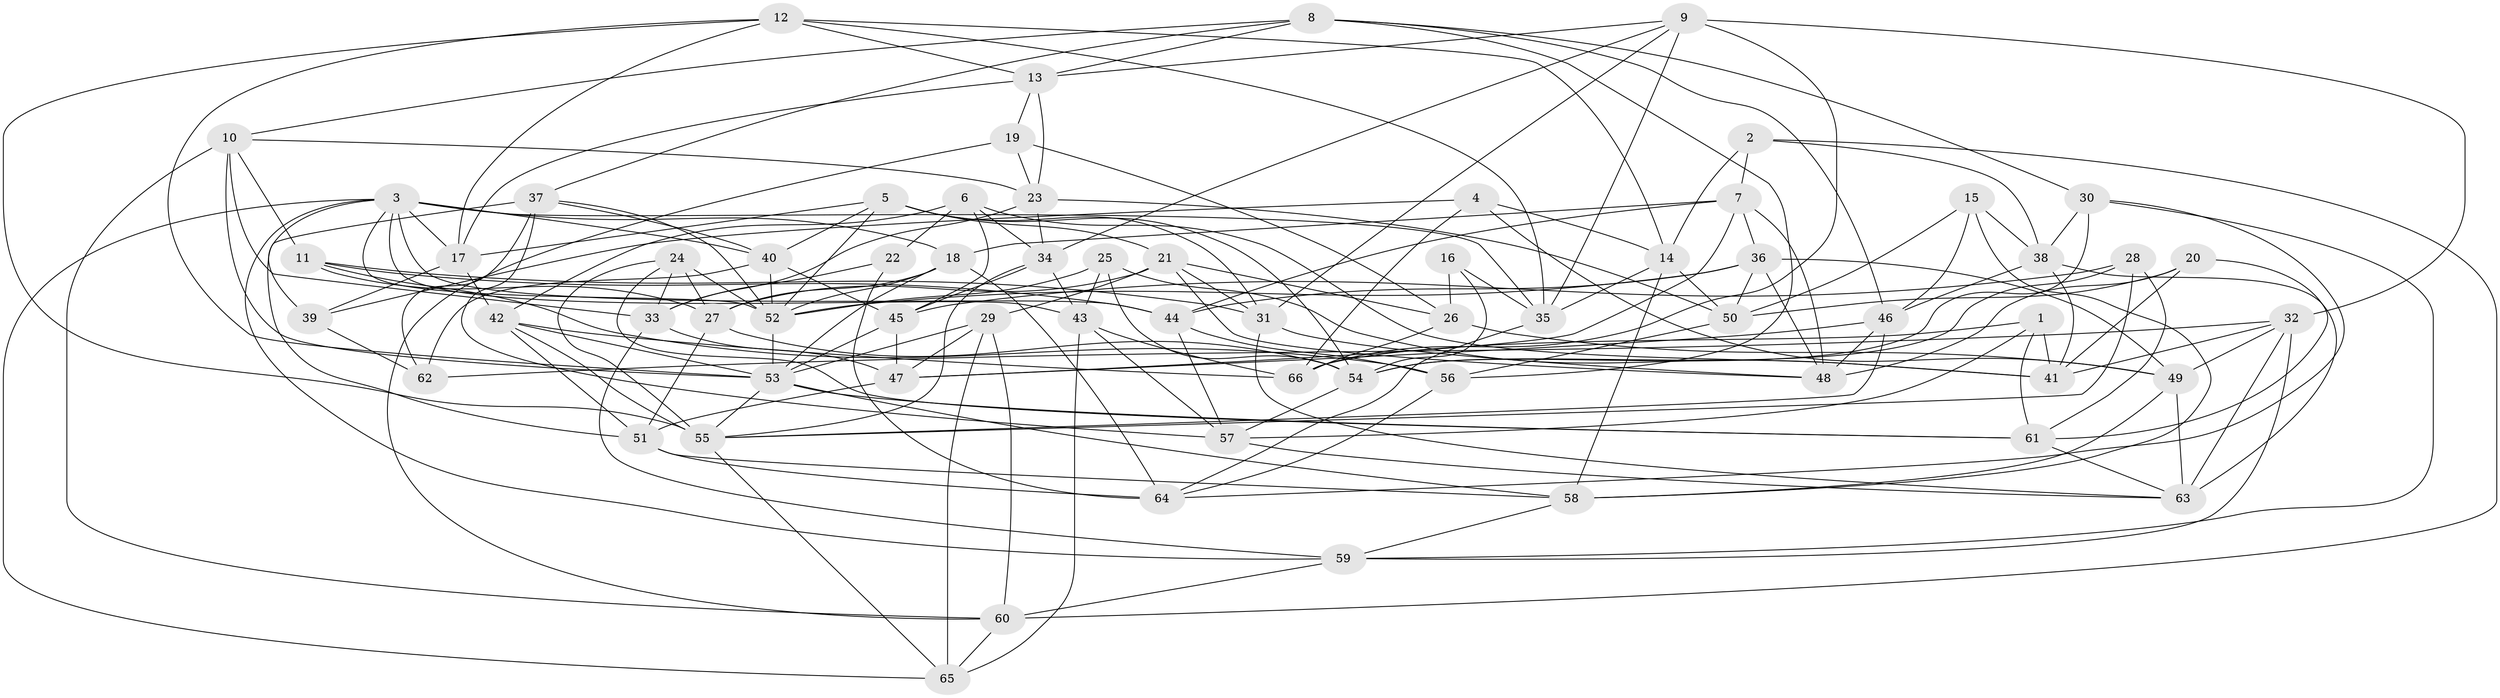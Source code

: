 // original degree distribution, {4: 1.0}
// Generated by graph-tools (version 1.1) at 2025/26/03/09/25 03:26:51]
// undirected, 66 vertices, 188 edges
graph export_dot {
graph [start="1"]
  node [color=gray90,style=filled];
  1;
  2;
  3;
  4;
  5;
  6;
  7;
  8;
  9;
  10;
  11;
  12;
  13;
  14;
  15;
  16;
  17;
  18;
  19;
  20;
  21;
  22;
  23;
  24;
  25;
  26;
  27;
  28;
  29;
  30;
  31;
  32;
  33;
  34;
  35;
  36;
  37;
  38;
  39;
  40;
  41;
  42;
  43;
  44;
  45;
  46;
  47;
  48;
  49;
  50;
  51;
  52;
  53;
  54;
  55;
  56;
  57;
  58;
  59;
  60;
  61;
  62;
  63;
  64;
  65;
  66;
  1 -- 41 [weight=1.0];
  1 -- 57 [weight=1.0];
  1 -- 61 [weight=1.0];
  1 -- 66 [weight=1.0];
  2 -- 7 [weight=1.0];
  2 -- 14 [weight=1.0];
  2 -- 38 [weight=1.0];
  2 -- 60 [weight=1.0];
  3 -- 17 [weight=1.0];
  3 -- 18 [weight=1.0];
  3 -- 35 [weight=1.0];
  3 -- 39 [weight=1.0];
  3 -- 40 [weight=1.0];
  3 -- 43 [weight=1.0];
  3 -- 44 [weight=1.0];
  3 -- 52 [weight=1.0];
  3 -- 59 [weight=1.0];
  3 -- 65 [weight=1.0];
  4 -- 14 [weight=1.0];
  4 -- 39 [weight=1.0];
  4 -- 49 [weight=1.0];
  4 -- 66 [weight=1.0];
  5 -- 17 [weight=1.0];
  5 -- 21 [weight=1.0];
  5 -- 31 [weight=1.0];
  5 -- 40 [weight=1.0];
  5 -- 52 [weight=1.0];
  5 -- 54 [weight=1.0];
  6 -- 22 [weight=2.0];
  6 -- 34 [weight=1.0];
  6 -- 41 [weight=1.0];
  6 -- 42 [weight=1.0];
  6 -- 45 [weight=1.0];
  7 -- 18 [weight=1.0];
  7 -- 36 [weight=1.0];
  7 -- 44 [weight=1.0];
  7 -- 47 [weight=1.0];
  7 -- 48 [weight=1.0];
  8 -- 10 [weight=1.0];
  8 -- 13 [weight=1.0];
  8 -- 30 [weight=1.0];
  8 -- 37 [weight=1.0];
  8 -- 46 [weight=1.0];
  8 -- 56 [weight=1.0];
  9 -- 13 [weight=1.0];
  9 -- 31 [weight=1.0];
  9 -- 32 [weight=1.0];
  9 -- 34 [weight=1.0];
  9 -- 35 [weight=1.0];
  9 -- 66 [weight=1.0];
  10 -- 11 [weight=1.0];
  10 -- 23 [weight=1.0];
  10 -- 33 [weight=1.0];
  10 -- 53 [weight=1.0];
  10 -- 60 [weight=1.0];
  11 -- 27 [weight=1.0];
  11 -- 31 [weight=1.0];
  11 -- 44 [weight=1.0];
  11 -- 56 [weight=2.0];
  12 -- 13 [weight=1.0];
  12 -- 14 [weight=1.0];
  12 -- 17 [weight=1.0];
  12 -- 35 [weight=1.0];
  12 -- 53 [weight=1.0];
  12 -- 55 [weight=1.0];
  13 -- 17 [weight=1.0];
  13 -- 19 [weight=1.0];
  13 -- 23 [weight=1.0];
  14 -- 35 [weight=1.0];
  14 -- 50 [weight=1.0];
  14 -- 58 [weight=1.0];
  15 -- 38 [weight=1.0];
  15 -- 46 [weight=1.0];
  15 -- 50 [weight=1.0];
  15 -- 58 [weight=1.0];
  16 -- 26 [weight=2.0];
  16 -- 35 [weight=1.0];
  16 -- 54 [weight=1.0];
  17 -- 39 [weight=1.0];
  17 -- 42 [weight=1.0];
  18 -- 27 [weight=1.0];
  18 -- 52 [weight=1.0];
  18 -- 53 [weight=1.0];
  18 -- 64 [weight=1.0];
  19 -- 23 [weight=1.0];
  19 -- 26 [weight=1.0];
  19 -- 60 [weight=1.0];
  20 -- 41 [weight=1.0];
  20 -- 48 [weight=1.0];
  20 -- 50 [weight=1.0];
  20 -- 61 [weight=1.0];
  21 -- 26 [weight=1.0];
  21 -- 27 [weight=1.0];
  21 -- 29 [weight=1.0];
  21 -- 31 [weight=1.0];
  21 -- 48 [weight=1.0];
  22 -- 33 [weight=1.0];
  22 -- 64 [weight=1.0];
  23 -- 33 [weight=1.0];
  23 -- 34 [weight=1.0];
  23 -- 50 [weight=1.0];
  24 -- 27 [weight=1.0];
  24 -- 33 [weight=1.0];
  24 -- 52 [weight=2.0];
  24 -- 55 [weight=1.0];
  24 -- 61 [weight=1.0];
  25 -- 41 [weight=1.0];
  25 -- 43 [weight=1.0];
  25 -- 52 [weight=1.0];
  25 -- 54 [weight=3.0];
  26 -- 49 [weight=1.0];
  26 -- 66 [weight=1.0];
  27 -- 51 [weight=1.0];
  27 -- 54 [weight=1.0];
  28 -- 45 [weight=1.0];
  28 -- 54 [weight=1.0];
  28 -- 55 [weight=1.0];
  28 -- 61 [weight=1.0];
  29 -- 47 [weight=1.0];
  29 -- 53 [weight=1.0];
  29 -- 60 [weight=1.0];
  29 -- 65 [weight=2.0];
  30 -- 38 [weight=1.0];
  30 -- 54 [weight=2.0];
  30 -- 59 [weight=1.0];
  30 -- 64 [weight=1.0];
  31 -- 48 [weight=1.0];
  31 -- 63 [weight=1.0];
  32 -- 41 [weight=1.0];
  32 -- 49 [weight=1.0];
  32 -- 59 [weight=1.0];
  32 -- 62 [weight=1.0];
  32 -- 63 [weight=1.0];
  33 -- 47 [weight=1.0];
  33 -- 59 [weight=1.0];
  34 -- 43 [weight=1.0];
  34 -- 45 [weight=1.0];
  34 -- 55 [weight=1.0];
  35 -- 64 [weight=1.0];
  36 -- 44 [weight=1.0];
  36 -- 48 [weight=1.0];
  36 -- 49 [weight=1.0];
  36 -- 50 [weight=1.0];
  36 -- 52 [weight=1.0];
  37 -- 40 [weight=1.0];
  37 -- 51 [weight=1.0];
  37 -- 52 [weight=1.0];
  37 -- 57 [weight=1.0];
  37 -- 62 [weight=1.0];
  38 -- 41 [weight=1.0];
  38 -- 46 [weight=1.0];
  38 -- 63 [weight=1.0];
  39 -- 62 [weight=3.0];
  40 -- 45 [weight=1.0];
  40 -- 52 [weight=1.0];
  40 -- 62 [weight=1.0];
  42 -- 51 [weight=1.0];
  42 -- 53 [weight=1.0];
  42 -- 55 [weight=1.0];
  42 -- 66 [weight=1.0];
  43 -- 57 [weight=1.0];
  43 -- 65 [weight=1.0];
  43 -- 66 [weight=1.0];
  44 -- 56 [weight=1.0];
  44 -- 57 [weight=1.0];
  45 -- 47 [weight=1.0];
  45 -- 53 [weight=1.0];
  46 -- 47 [weight=1.0];
  46 -- 48 [weight=1.0];
  46 -- 55 [weight=1.0];
  47 -- 51 [weight=1.0];
  49 -- 58 [weight=1.0];
  49 -- 63 [weight=1.0];
  50 -- 56 [weight=1.0];
  51 -- 58 [weight=1.0];
  51 -- 64 [weight=1.0];
  52 -- 53 [weight=1.0];
  53 -- 55 [weight=1.0];
  53 -- 58 [weight=1.0];
  53 -- 61 [weight=1.0];
  54 -- 57 [weight=1.0];
  55 -- 65 [weight=1.0];
  56 -- 64 [weight=1.0];
  57 -- 63 [weight=1.0];
  58 -- 59 [weight=1.0];
  59 -- 60 [weight=1.0];
  60 -- 65 [weight=1.0];
  61 -- 63 [weight=1.0];
}
